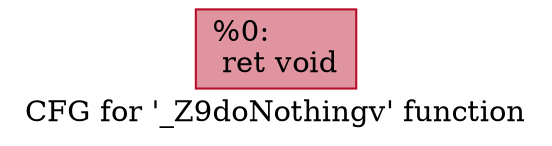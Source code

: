 digraph "CFG for '_Z9doNothingv' function" {
	label="CFG for '_Z9doNothingv' function";

	Node0x5913160 [shape=record,color="#b70d28ff", style=filled, fillcolor="#b70d2870",label="{%0:\l  ret void\l}"];
}

